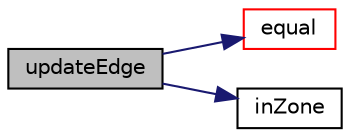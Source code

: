 digraph "updateEdge"
{
  bgcolor="transparent";
  edge [fontname="Helvetica",fontsize="10",labelfontname="Helvetica",labelfontsize="10"];
  node [fontname="Helvetica",fontsize="10",shape=record];
  rankdir="LR";
  Node226 [label="updateEdge",height=0.2,width=0.4,color="black", fillcolor="grey75", style="filled", fontcolor="black"];
  Node226 -> Node227 [color="midnightblue",fontsize="10",style="solid",fontname="Helvetica"];
  Node227 [label="equal",height=0.2,width=0.4,color="red",URL="$a24449.html#a5629079cc4dedb0e54b0e164303925ab",tooltip="Same (like operator==) "];
  Node226 -> Node229 [color="midnightblue",fontsize="10",style="solid",fontname="Helvetica"];
  Node229 [label="inZone",height=0.2,width=0.4,color="black",URL="$a24449.html#aa3702061e8ccbbd274dd8c01d3dd63cc"];
}
